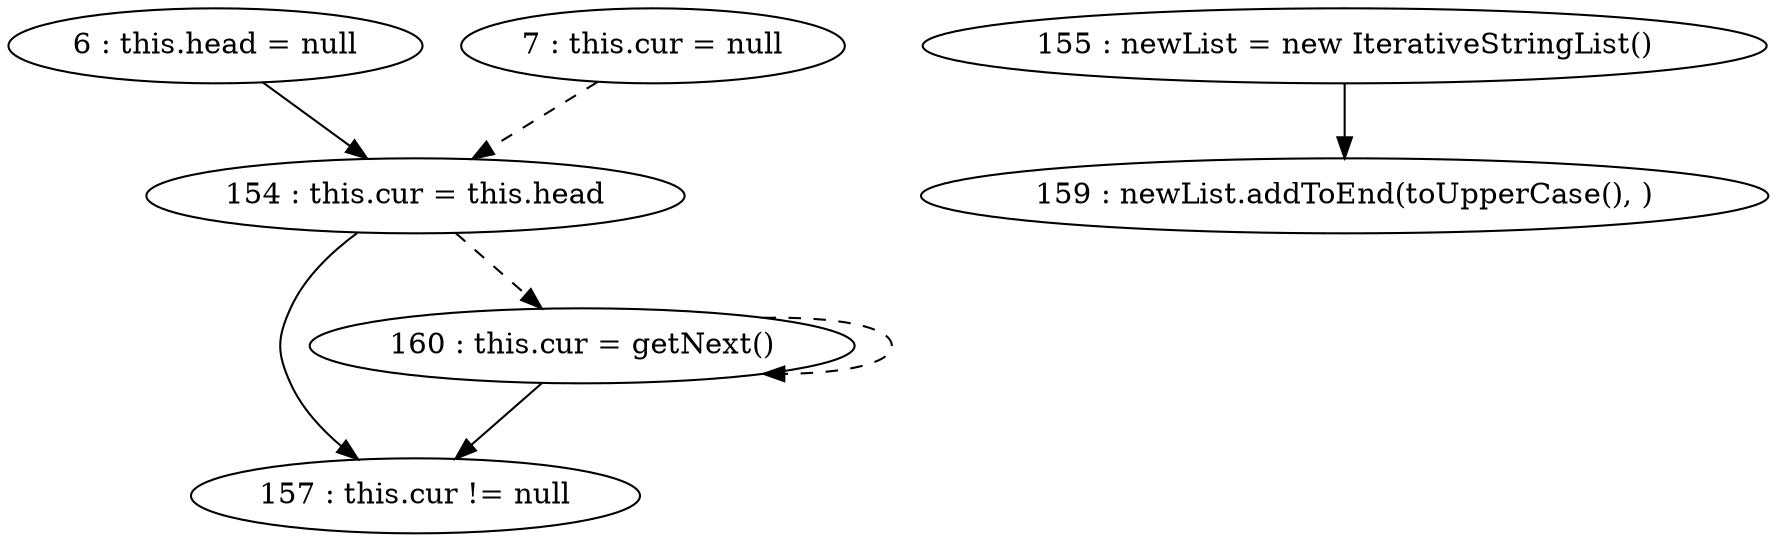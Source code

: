 digraph G {
"6 : this.head = null"
"6 : this.head = null" -> "154 : this.cur = this.head"
"7 : this.cur = null"
"7 : this.cur = null" -> "154 : this.cur = this.head" [style=dashed]
"154 : this.cur = this.head"
"154 : this.cur = this.head" -> "157 : this.cur != null"
"154 : this.cur = this.head" -> "160 : this.cur = getNext()" [style=dashed]
"155 : newList = new IterativeStringList()"
"155 : newList = new IterativeStringList()" -> "159 : newList.addToEnd(toUpperCase(), )"
"157 : this.cur != null"
"159 : newList.addToEnd(toUpperCase(), )"
"160 : this.cur = getNext()"
"160 : this.cur = getNext()" -> "157 : this.cur != null"
"160 : this.cur = getNext()" -> "160 : this.cur = getNext()" [style=dashed]
"157 : this.cur != null"
}